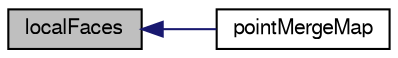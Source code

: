 digraph "localFaces"
{
  bgcolor="transparent";
  edge [fontname="FreeSans",fontsize="10",labelfontname="FreeSans",labelfontsize="10"];
  node [fontname="FreeSans",fontsize="10",shape=record];
  rankdir="LR";
  Node197 [label="localFaces",height=0.2,width=0.4,color="black", fillcolor="grey75", style="filled", fontcolor="black"];
  Node197 -> Node198 [dir="back",color="midnightblue",fontsize="10",style="solid",fontname="FreeSans"];
  Node198 [label="pointMergeMap",height=0.2,width=0.4,color="black",URL="$a21746.html#a27acc8f8b842c74cf240fc64a691f49c",tooltip="Return map of point merges. "];
}
